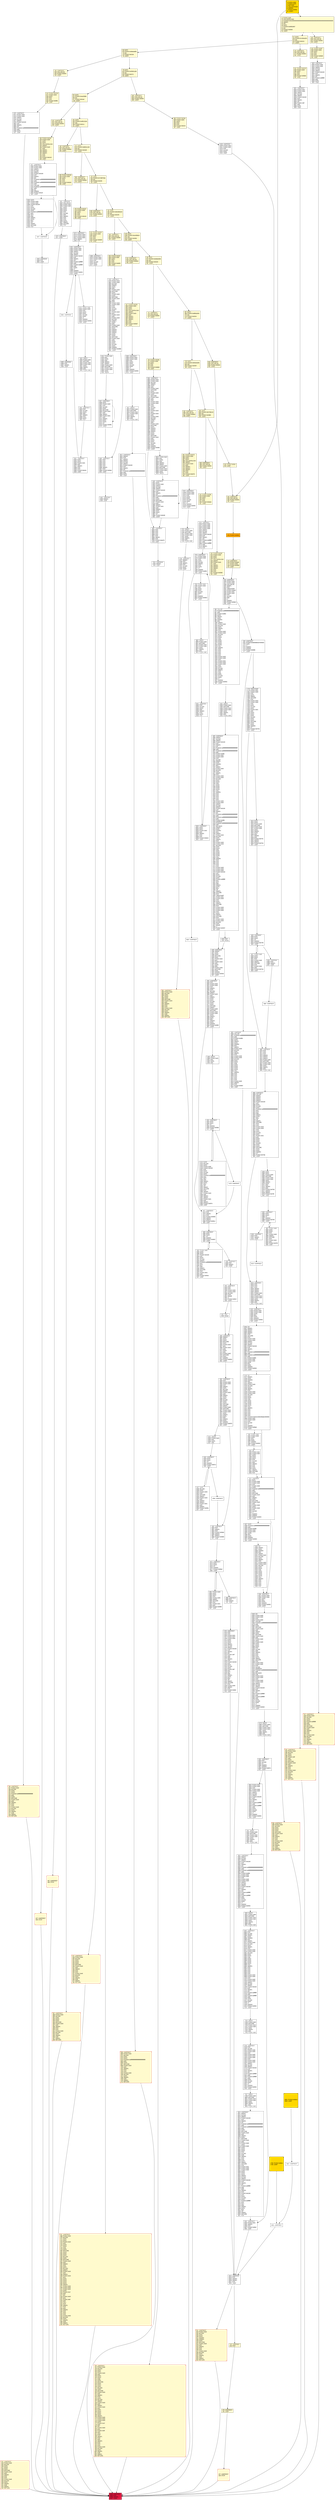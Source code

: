 digraph G {
bgcolor=transparent rankdir=UD;
node [shape=box style=filled color=black fillcolor=white fontname=arial fontcolor=black];
2554 [label="2554: JUMPDEST\l2555: SWAP1\l2556: SLOAD\l2557: SWAP1\l2558: PUSH2 0x0100\l2561: EXP\l2562: SWAP1\l2563: DIV\l2564: PUSH20 0xffffffffffffffffffffffffffffffffffffffff\l2585: AND\l2586: PUSH20 0xffffffffffffffffffffffffffffffffffffffff\l2607: AND\l2608: PUSH2 0x08fc\l2611: PUSH1 0x04\l2613: PUSH1 0x00\l2615: POP\l2616: PUSH1 0x00\l2618: PUSH1 0x00\l2620: SWAP1\l2621: SLOAD\l2622: SWAP1\l2623: PUSH2 0x0100\l2626: EXP\l2627: SWAP1\l2628: DIV\l2629: PUSH4 0xffffffff\l2634: AND\l2635: PUSH4 0xffffffff\l2640: AND\l2641: DUP2\l2642: SLOAD\l2643: DUP2\l2644: LT\l2645: ISZERO\l2646: PUSH2 0x0002\l2649: JUMPI\l" ];
3021 [label="3021: JUMPDEST\l" ];
1335 [label="1335: JUMPDEST\l1336: SWAP1\l1337: DUP1\l1338: DUP3\l1339: MSTORE\l1340: DUP1\l1341: PUSH1 0x20\l1343: MUL\l1344: PUSH1 0x20\l1346: ADD\l1347: DUP3\l1348: ADD\l1349: PUSH1 0x40\l1351: MSTORE\l1352: DUP1\l1353: ISZERO\l1354: PUSH2 0x054e\l1357: JUMPI\l" ];
3022 [label="3022: JUMPDEST\l" ];
2955 [label="2955: JUMPDEST\l2956: CALLER\l2957: PUSH20 0xffffffffffffffffffffffffffffffffffffffff\l2978: AND\l2979: PUSH2 0x08fc\l2982: DUP3\l2983: SWAP1\l2984: DUP2\l2985: ISZERO\l2986: MUL\l2987: SWAP1\l2988: PUSH1 0x40\l2990: MLOAD\l2991: DUP1\l2992: SWAP1\l2993: POP\l2994: PUSH1 0x00\l2996: PUSH1 0x40\l2998: MLOAD\l2999: DUP1\l3000: DUP4\l3001: SUB\l3002: DUP2\l3003: DUP6\l3004: DUP9\l3005: DUP9\l3006: CALL\l3007: SWAP4\l3008: POP\l3009: POP\l3010: POP\l3011: POP\l3012: POP\l3013: PUSH1 0x00\l3015: SWAP2\l3016: POP\l3017: PUSH2 0x0bcf\l3020: JUMP\l" ];
3844 [label="3844: EXIT BLOCK\l" fillcolor=crimson ];
3251 [label="3251: JUMPDEST\l3252: CALLVALUE\l3253: PUSH1 0x02\l3255: PUSH1 0x00\l3257: DUP3\l3258: DUP3\l3259: DUP3\l3260: POP\l3261: SLOAD\l3262: ADD\l3263: SWAP3\l3264: POP\l3265: POP\l3266: DUP2\l3267: SWAP1\l3268: SSTORE\l3269: POP\l" ];
386 [label="386: PUSH2 0x018e\l389: PUSH1 0x04\l391: DUP1\l392: POP\l393: POP\l394: PUSH2 0x0c24\l397: JUMP\l" fillcolor=lemonchiffon ];
475 [label="475: PUSH2 0x01e7\l478: PUSH1 0x04\l480: DUP1\l481: POP\l482: POP\l483: PUSH2 0x0cc8\l486: JUMP\l" fillcolor=lemonchiffon ];
2009 [label="2009: JUMPDEST\l2010: POP\l2011: SWAP1\l2012: JUMP\l" ];
3023 [label="3023: JUMPDEST\l3024: POP\l3025: SWAP2\l3026: SWAP1\l3027: POP\l3028: JUMP\l" ];
2013 [label="2013: JUMPDEST\l" ];
3492 [label="3492: JUMPDEST\l3493: SWAP1\l3494: JUMP\l" ];
1983 [label="1983: JUMPDEST\l1984: DUP1\l1985: DUP3\l1986: GT\l1987: ISZERO\l1988: PUSH2 0x07d9\l1991: JUMPI\l" ];
324 [label="324: PUSH2 0x0150\l327: PUSH1 0x04\l329: DUP1\l330: POP\l331: POP\l332: PUSH2 0x0bfe\l335: JUMP\l" fillcolor=lemonchiffon ];
904 [label="904: JUMPDEST\l905: CALLVALUE\l906: PUSH2 0x0002\l909: JUMPI\l" fillcolor=lemonchiffon ];
3707 [label="3707: JUMPDEST\l3708: PUSH1 0x04\l3710: PUSH1 0x00\l3712: POP\l3713: DUP2\l3714: DUP2\l3715: SLOAD\l3716: DUP2\l3717: LT\l3718: ISZERO\l3719: PUSH2 0x0002\l3722: JUMPI\l" ];
2305 [label="2305: DIV\l2306: SWAP1\l2307: DUP2\l2308: ISZERO\l2309: MUL\l2310: SWAP1\l2311: PUSH1 0x40\l2313: MLOAD\l2314: DUP1\l2315: SWAP1\l2316: POP\l2317: PUSH1 0x00\l2319: PUSH1 0x40\l2321: MLOAD\l2322: DUP1\l2323: DUP4\l2324: SUB\l2325: DUP2\l2326: DUP6\l2327: DUP9\l2328: DUP9\l2329: CALL\l2330: SWAP4\l2331: POP\l2332: POP\l2333: POP\l2334: POP\l2335: POP\l" ];
3204 [label="3204: DUP1\l3205: PUSH1 0x05\l3207: PUSH1 0x00\l3209: PUSH2 0x0100\l3212: EXP\l3213: DUP2\l3214: SLOAD\l3215: DUP2\l3216: PUSH20 0xffffffffffffffffffffffffffffffffffffffff\l3237: MUL\l3238: NOT\l3239: AND\l3240: SWAP1\l3241: DUP4\l3242: MUL\l3243: OR\l3244: SWAP1\l3245: SSTORE\l3246: POP\l" ];
641 [label="641: JUMPDEST\l642: CALLVALUE\l643: PUSH2 0x0002\l646: JUMPI\l" fillcolor=lemonchiffon ];
281 [label="281: PUSH2 0x0125\l284: PUSH1 0x04\l286: DUP1\l287: POP\l288: POP\l289: PUSH2 0x0beb\l292: JUMP\l" fillcolor=lemonchiffon ];
2349 [label="2349: DIV\l2350: PUSH1 0x06\l2352: PUSH1 0x00\l2354: POP\l2355: PUSH1 0x00\l2357: CALLER\l2358: PUSH20 0xffffffffffffffffffffffffffffffffffffffff\l2379: AND\l2380: DUP2\l2381: MSTORE\l2382: PUSH1 0x20\l2384: ADD\l2385: SWAP1\l2386: DUP2\l2387: MSTORE\l2388: PUSH1 0x20\l2390: ADD\l2391: PUSH1 0x00\l2393: SHA3\l2394: PUSH1 0x00\l2396: DUP3\l2397: DUP3\l2398: DUP3\l2399: POP\l2400: SLOAD\l2401: ADD\l2402: SWAP3\l2403: POP\l2404: POP\l2405: DUP2\l2406: SWAP1\l2407: SSTORE\l2408: POP\l2409: PUSH1 0x02\l2411: PUSH1 0x00\l2413: POP\l2414: SLOAD\l2415: ADDRESS\l2416: PUSH20 0xffffffffffffffffffffffffffffffffffffffff\l2437: AND\l2438: BALANCE\l2439: SUB\l2440: PUSH1 0x04\l2442: PUSH1 0x00\l2444: POP\l2445: PUSH1 0x00\l2447: PUSH1 0x00\l2449: SWAP1\l2450: SLOAD\l2451: SWAP1\l2452: PUSH2 0x0100\l2455: EXP\l2456: SWAP1\l2457: DIV\l2458: PUSH4 0xffffffff\l2463: AND\l2464: PUSH4 0xffffffff\l2469: AND\l2470: DUP2\l2471: SLOAD\l2472: DUP2\l2473: LT\l2474: ISZERO\l2475: PUSH2 0x0002\l2478: JUMPI\l" ];
213 [label="213: JUMPDEST\l214: PUSH2 0x00df\l217: PUSH1 0x00\l219: PUSH2 0x03b0\l222: JUMP\l" fillcolor=lemonchiffon ];
3329 [label="3329: SWAP1\l3330: PUSH1 0x00\l3332: MSTORE\l3333: PUSH1 0x20\l3335: PUSH1 0x00\l3337: SHA3\l3338: SWAP1\l3339: ADD\l3340: PUSH1 0x00\l" ];
2180 [label="2180: PUSH1 0x64\l2182: PUSH1 0x05\l2184: DUP3\l2185: MUL\l2186: DUP2\l2187: ISZERO\l2188: PUSH2 0x0002\l2191: JUMPI\l" ];
922 [label="922: JUMPDEST\l923: PUSH1 0x40\l925: MLOAD\l926: DUP1\l927: DUP3\l928: DUP2\l929: MSTORE\l930: PUSH1 0x20\l932: ADD\l933: SWAP2\l934: POP\l935: POP\l936: PUSH1 0x40\l938: MLOAD\l939: DUP1\l940: SWAP2\l941: SUB\l942: SWAP1\l943: RETURN\l" fillcolor=lemonchiffon shape=Msquare color=crimson ];
3351 [label="3351: JUMPDEST\l3352: DUP1\l3353: DUP1\l3354: PUSH1 0x01\l3356: ADD\l3357: SWAP2\l3358: POP\l3359: POP\l3360: PUSH2 0x0cd1\l3363: JUMP\l" ];
447 [label="447: JUMPDEST\l448: STOP\l" fillcolor=lemonchiffon shape=Msquare color=crimson ];
3457 [label="3457: JUMPDEST\l3458: DUP2\l3459: PUSH1 0x00\l3461: POP\l3462: SLOAD\l3463: DUP2\l3464: MSTORE\l3465: PUSH1 0x20\l3467: ADD\l3468: SWAP1\l3469: PUSH1 0x01\l3471: ADD\l3472: SWAP1\l3473: DUP1\l3474: DUP4\l3475: GT\l3476: PUSH2 0x0d81\l3479: JUMPI\l" ];
2014 [label="2014: JUMPDEST\l2015: POP\l2016: POP\l2017: POP\l2018: SWAP2\l2019: SWAP1\l2020: SWAP1\l2021: PUSH1 0x00\l2023: MSTORE\l2024: PUSH1 0x20\l2026: PUSH1 0x00\l2028: SHA3\l2029: SWAP1\l2030: ADD\l2031: PUSH1 0x00\l" ];
861 [label="861: PUSH2 0x0372\l864: PUSH1 0x04\l866: DUP1\l867: DUP1\l868: CALLDATALOAD\l869: SWAP1\l870: PUSH1 0x20\l872: ADD\l873: SWAP1\l874: SWAP2\l875: SWAP1\l876: POP\l877: POP\l878: PUSH2 0x0e7b\l881: JUMP\l" fillcolor=lemonchiffon ];
3272 [label="3272: JUMPDEST\l3273: PUSH1 0x00\l3275: PUSH1 0x00\l3277: PUSH1 0x00\l3279: SWAP1\l3280: POP\l" ];
1358 [label="1358: JUMPDEST\l1359: POP\l1360: PUSH1 0x03\l1362: PUSH1 0x00\l1364: POP\l1365: SWAP1\l1366: DUP1\l1367: MLOAD\l1368: SWAP1\l1369: PUSH1 0x20\l1371: ADD\l1372: SWAP1\l1373: DUP3\l1374: DUP1\l1375: SLOAD\l1376: DUP3\l1377: DUP3\l1378: SSTORE\l1379: SWAP1\l1380: PUSH1 0x00\l1382: MSTORE\l1383: PUSH1 0x20\l1385: PUSH1 0x00\l1387: SHA3\l1388: SWAP1\l1389: DUP2\l1390: ADD\l1391: SWAP3\l1392: DUP3\l1393: ISZERO\l1394: PUSH2 0x05bf\l1397: JUMPI\l" ];
3524 [label="3524: JUMPDEST\l3525: SWAP2\l3526: POP\l3527: SWAP1\l3528: SWAP1\l3529: SLOAD\l3530: SWAP1\l3531: PUSH2 0x0100\l3534: EXP\l3535: SWAP1\l3536: DIV\l3537: PUSH20 0xffffffffffffffffffffffffffffffffffffffff\l3558: AND\l3559: DUP2\l3560: JUMP\l" ];
420 [label="420: JUMPDEST\l421: CALLVALUE\l422: PUSH2 0x0002\l425: JUMPI\l" fillcolor=lemonchiffon ];
1052 [label="1052: SWAP1\l1053: PUSH1 0x00\l1055: MSTORE\l1056: PUSH1 0x20\l1058: PUSH1 0x00\l1060: SHA3\l1061: SWAP1\l1062: ADD\l1063: PUSH1 0x00\l" ];
398 [label="398: JUMPDEST\l399: PUSH1 0x40\l401: MLOAD\l402: DUP1\l403: DUP3\l404: DUP2\l405: MSTORE\l406: PUSH1 0x20\l408: ADD\l409: SWAP2\l410: POP\l411: POP\l412: PUSH1 0x40\l414: MLOAD\l415: DUP1\l416: SWAP2\l417: SUB\l418: SWAP1\l419: RETURN\l" fillcolor=lemonchiffon shape=Msquare color=crimson ];
2810 [label="2810: JUMPDEST\l2811: SWAP1\l2812: SLOAD\l2813: SWAP1\l2814: PUSH2 0x0100\l2817: EXP\l2818: SWAP1\l2819: DIV\l2820: PUSH20 0xffffffffffffffffffffffffffffffffffffffff\l2841: AND\l2842: PUSH20 0xffffffffffffffffffffffffffffffffffffffff\l2863: AND\l2864: DUP2\l2865: MSTORE\l2866: PUSH1 0x20\l2868: ADD\l2869: SWAP1\l2870: DUP2\l2871: MSTORE\l2872: PUSH1 0x20\l2874: ADD\l2875: PUSH1 0x00\l2877: SHA3\l2878: PUSH1 0x00\l2880: DUP3\l2881: DUP3\l2882: DUP3\l2883: POP\l2884: SLOAD\l2885: SUB\l2886: SWAP3\l2887: POP\l2888: POP\l2889: DUP2\l2890: SWAP1\l2891: SSTORE\l2892: POP\l2893: PUSH1 0x01\l2895: PUSH1 0x00\l2897: PUSH1 0x00\l2899: DUP3\l2900: DUP3\l2901: DUP3\l2902: SWAP1\l2903: SLOAD\l2904: SWAP1\l2905: PUSH2 0x0100\l2908: EXP\l2909: SWAP1\l2910: DIV\l2911: PUSH4 0xffffffff\l2916: AND\l2917: ADD\l2918: SWAP3\l2919: POP\l2920: PUSH2 0x0100\l2923: EXP\l2924: DUP2\l2925: SLOAD\l2926: DUP2\l2927: PUSH4 0xffffffff\l2932: MUL\l2933: NOT\l2934: AND\l2935: SWAP1\l2936: DUP4\l2937: MUL\l2938: OR\l2939: SWAP1\l2940: SSTORE\l2941: POP\l" ];
1681 [label="1681: PUSH1 0x00\l1683: DUP2\l1684: DUP2\l1685: POP\l1686: PUSH1 0x00\l1688: SWAP1\l1689: SSTORE\l1690: POP\l1691: PUSH1 0x01\l1693: ADD\l1694: PUSH2 0x0688\l1697: JUMP\l" ];
3108 [label="3108: JUMPDEST\l3109: PUSH1 0x01\l3111: PUSH1 0x00\l3113: POP\l3114: SLOAD\l3115: DUP2\l3116: JUMP\l" ];
567 [label="567: JUMPDEST\l568: PUSH1 0x40\l570: MLOAD\l571: DUP1\l572: DUP1\l573: PUSH1 0x20\l575: ADD\l576: DUP3\l577: DUP2\l578: SUB\l579: DUP3\l580: MSTORE\l581: DUP4\l582: DUP2\l583: DUP2\l584: MLOAD\l585: DUP2\l586: MSTORE\l587: PUSH1 0x20\l589: ADD\l590: SWAP2\l591: POP\l592: DUP1\l593: MLOAD\l594: SWAP1\l595: PUSH1 0x20\l597: ADD\l598: SWAP1\l599: PUSH1 0x20\l601: MUL\l602: DUP1\l603: DUP4\l604: DUP4\l605: DUP3\l606: SWAP1\l607: PUSH1 0x00\l609: PUSH1 0x04\l611: PUSH1 0x20\l613: DUP5\l614: PUSH1 0x1f\l616: ADD\l617: DIV\l618: PUSH1 0x03\l620: MUL\l621: PUSH1 0x0f\l623: ADD\l624: CALL\l625: POP\l626: SWAP1\l627: POP\l628: ADD\l629: SWAP3\l630: POP\l631: POP\l632: POP\l633: PUSH1 0x40\l635: MLOAD\l636: DUP1\l637: SWAP2\l638: SUB\l639: SWAP1\l640: RETURN\l" fillcolor=lemonchiffon shape=Msquare color=crimson ];
123 [label="123: DUP1\l124: PUSH4 0x719874da\l129: EQ\l130: PUSH2 0x01fd\l133: JUMPI\l" fillcolor=lemonchiffon ];
134 [label="134: DUP1\l135: PUSH4 0x81064e2d\l140: EQ\l141: PUSH2 0x0225\l144: JUMPI\l" fillcolor=lemonchiffon ];
336 [label="336: JUMPDEST\l337: PUSH1 0x40\l339: MLOAD\l340: DUP1\l341: DUP3\l342: PUSH20 0xffffffffffffffffffffffffffffffffffffffff\l363: AND\l364: DUP2\l365: MSTORE\l366: PUSH1 0x20\l368: ADD\l369: SWAP2\l370: POP\l371: POP\l372: PUSH1 0x40\l374: MLOAD\l375: DUP1\l376: SWAP2\l377: SUB\l378: SWAP1\l379: RETURN\l" fillcolor=lemonchiffon shape=Msquare color=crimson ];
467 [label="467: JUMPDEST\l468: STOP\l" fillcolor=lemonchiffon shape=Msquare color=crimson ];
3821 [label="3821: JUMPDEST\l3822: POP\l3823: SLOAD\l3824: DUP3\l3825: ADD\l3826: SWAP2\l3827: POP\l3828: DUP2\l3829: POP\l" ];
469 [label="469: JUMPDEST\l470: CALLVALUE\l471: PUSH2 0x0002\l474: JUMPI\l" fillcolor=lemonchiffon ];
3369 [label="3369: JUMPDEST\l3370: PUSH1 0x02\l3372: PUSH1 0x00\l3374: POP\l3375: SLOAD\l3376: DUP2\l3377: JUMP\l" ];
68 [label="68: DUP1\l69: PUSH4 0x3beea695\l74: EQ\l75: PUSH2 0x013e\l78: JUMPI\l" fillcolor=lemonchiffon ];
1637 [label="1637: DUP3\l1638: MLOAD\l1639: DUP3\l1640: PUSH1 0x00\l1642: POP\l1643: SSTORE\l1644: SWAP2\l1645: PUSH1 0x20\l1647: ADD\l1648: SWAP2\l1649: SWAP1\l1650: PUSH1 0x01\l1652: ADD\l1653: SWAP1\l1654: PUSH2 0x065c\l1657: JUMP\l" ];
204 [label="204: JUMPDEST\l205: CALLVALUE\l206: PUSH2 0x0002\l209: JUMPI\l" fillcolor=lemonchiffon ];
455 [label="455: PUSH2 0x01d3\l458: PUSH1 0x04\l460: DUP1\l461: POP\l462: POP\l463: PUSH2 0x0cb3\l466: JUMP\l" fillcolor=lemonchiffon ];
515 [label="515: PUSH2 0x020f\l518: PUSH1 0x04\l520: DUP1\l521: POP\l522: POP\l523: PUSH2 0x0d29\l526: JUMP\l" fillcolor=lemonchiffon ];
2210 [label="2210: JUMPDEST\l2211: DUP1\l2212: PUSH1 0x06\l2214: PUSH1 0x00\l2216: POP\l2217: PUSH1 0x00\l2219: DUP6\l2220: PUSH20 0xffffffffffffffffffffffffffffffffffffffff\l2241: AND\l2242: DUP2\l2243: MSTORE\l2244: PUSH1 0x20\l2246: ADD\l2247: SWAP1\l2248: DUP2\l2249: MSTORE\l2250: PUSH1 0x20\l2252: ADD\l2253: PUSH1 0x00\l2255: SHA3\l2256: PUSH1 0x00\l2258: POP\l2259: SLOAD\l2260: LT\l2261: ISZERO\l2262: ISZERO\l2263: PUSH2 0x0920\l2266: JUMPI\l" ];
2267 [label="2267: DUP3\l2268: PUSH20 0xffffffffffffffffffffffffffffffffffffffff\l2289: AND\l2290: PUSH2 0x08fc\l2293: PUSH1 0x64\l2295: PUSH1 0x05\l2297: DUP5\l2298: MUL\l2299: DUP2\l2300: ISZERO\l2301: PUSH2 0x0002\l2304: JUMPI\l" ];
293 [label="293: JUMPDEST\l294: PUSH1 0x40\l296: MLOAD\l297: DUP1\l298: DUP3\l299: PUSH1 0xff\l301: AND\l302: DUP2\l303: MSTORE\l304: PUSH1 0x20\l306: ADD\l307: SWAP2\l308: POP\l309: POP\l310: PUSH1 0x40\l312: MLOAD\l313: DUP1\l314: SWAP2\l315: SUB\l316: SWAP1\l317: RETURN\l" fillcolor=lemonchiffon shape=Msquare color=crimson ];
1333 [label="1333: POP\l1334: MSIZE\l" ];
3776 [label="3776: JUMPDEST\l3777: PUSH1 0x04\l3779: PUSH1 0x00\l3781: POP\l3782: DUP1\l3783: SLOAD\l3784: SWAP1\l3785: POP\l3786: DUP2\l3787: LT\l3788: ISZERO\l3789: PUSH2 0x0f03\l3792: JUMPI\l" ];
487 [label="487: JUMPDEST\l488: PUSH1 0x40\l490: MLOAD\l491: DUP1\l492: DUP3\l493: DUP2\l494: MSTORE\l495: PUSH1 0x20\l497: ADD\l498: SWAP2\l499: POP\l500: POP\l501: PUSH1 0x40\l503: MLOAD\l504: DUP1\l505: SWAP2\l506: SUB\l507: SWAP1\l508: RETURN\l" fillcolor=lemonchiffon shape=Msquare color=crimson ];
2192 [label="2192: DIV\l2193: PUSH1 0x02\l2195: PUSH1 0x00\l2197: DUP3\l2198: DUP3\l2199: DUP3\l2200: POP\l2201: SLOAD\l2202: ADD\l2203: SWAP3\l2204: POP\l2205: POP\l2206: DUP2\l2207: SWAP1\l2208: SSTORE\l2209: POP\l" ];
712 [label="712: JUMPDEST\l713: CALLVALUE\l714: PUSH2 0x0002\l717: JUMPI\l" fillcolor=lemonchiffon ];
1413 [label="1413: DUP3\l1414: MLOAD\l1415: DUP3\l1416: PUSH1 0x00\l1418: PUSH2 0x0100\l1421: EXP\l1422: DUP2\l1423: SLOAD\l1424: DUP2\l1425: PUSH20 0xffffffffffffffffffffffffffffffffffffffff\l1446: MUL\l1447: NOT\l1448: AND\l1449: SWAP1\l1450: DUP4\l1451: MUL\l1452: OR\l1453: SWAP1\l1454: SSTORE\l1455: POP\l1456: SWAP2\l1457: PUSH1 0x20\l1459: ADD\l1460: SWAP2\l1461: SWAP1\l1462: PUSH1 0x01\l1464: ADD\l1465: SWAP1\l1466: PUSH2 0x057c\l1469: JUMP\l" ];
57 [label="57: DUP1\l58: PUSH4 0x146ca531\l63: EQ\l64: PUSH2 0x0113\l67: JUMPI\l" fillcolor=lemonchiffon ];
3561 [label="3561: JUMPDEST\l3562: PUSH1 0x20\l3564: PUSH1 0x40\l3566: MLOAD\l3567: SWAP1\l3568: DUP2\l3569: ADD\l3570: PUSH1 0x40\l3572: MSTORE\l3573: DUP1\l3574: PUSH1 0x00\l3576: DUP2\l3577: MSTORE\l3578: PUSH1 0x20\l3580: ADD\l3581: POP\l3582: PUSH1 0x03\l3584: PUSH1 0x00\l3586: POP\l3587: DUP1\l3588: SLOAD\l3589: DUP1\l3590: PUSH1 0x20\l3592: MUL\l3593: PUSH1 0x20\l3595: ADD\l3596: PUSH1 0x40\l3598: MLOAD\l3599: SWAP1\l3600: DUP2\l3601: ADD\l3602: PUSH1 0x40\l3604: MSTORE\l3605: DUP1\l3606: SWAP3\l3607: SWAP2\l3608: SWAP1\l3609: DUP2\l3610: DUP2\l3611: MSTORE\l3612: PUSH1 0x20\l3614: ADD\l3615: DUP3\l3616: DUP1\l3617: SLOAD\l3618: DUP1\l3619: ISZERO\l3620: PUSH2 0x0e6c\l3623: JUMPI\l" ];
1888 [label="1888: JUMPDEST\l1889: CALLER\l1890: SWAP1\l1891: SWAP2\l1892: SWAP1\l1893: SWAP2\l1894: PUSH2 0x0100\l1897: EXP\l1898: DUP2\l1899: SLOAD\l1900: DUP2\l1901: PUSH20 0xffffffffffffffffffffffffffffffffffffffff\l1922: MUL\l1923: NOT\l1924: AND\l1925: SWAP1\l1926: DUP4\l1927: MUL\l1928: OR\l1929: SWAP1\l1930: SSTORE\l1931: POP\l1932: POP\l1933: PUSH1 0x04\l1935: PUSH1 0x00\l1937: POP\l1938: DUP1\l1939: SLOAD\l1940: DUP1\l1941: PUSH1 0x01\l1943: ADD\l1944: DUP3\l1945: DUP2\l1946: DUP2\l1947: SLOAD\l1948: DUP2\l1949: DUP4\l1950: SSTORE\l1951: DUP2\l1952: DUP2\l1953: ISZERO\l1954: GT\l1955: PUSH2 0x07de\l1958: JUMPI\l" ];
189 [label="189: DUP1\l190: PUSH4 0xfc7b9c18\l195: EQ\l196: PUSH2 0x0388\l199: JUMPI\l" fillcolor=lemonchiffon ];
90 [label="90: DUP1\l91: PUSH4 0x4a1f0bf6\l96: EQ\l97: PUSH2 0x01a4\l100: JUMPI\l" fillcolor=lemonchiffon ];
449 [label="449: JUMPDEST\l450: CALLVALUE\l451: PUSH2 0x0002\l454: JUMPI\l" fillcolor=lemonchiffon ];
1672 [label="1672: JUMPDEST\l1673: DUP1\l1674: DUP3\l1675: GT\l1676: ISZERO\l1677: PUSH2 0x06a2\l1680: JUMPI\l" ];
1493 [label="1493: PUSH1 0x00\l1495: DUP2\l1496: DUP2\l1497: PUSH2 0x0100\l1500: EXP\l1501: DUP2\l1502: SLOAD\l1503: SWAP1\l1504: PUSH20 0xffffffffffffffffffffffffffffffffffffffff\l1525: MUL\l1526: NOT\l1527: AND\l1528: SWAP1\l1529: SSTORE\l1530: POP\l1531: PUSH1 0x01\l1533: ADD\l1534: PUSH2 0x05cc\l1537: JUMP\l" ];
509 [label="509: JUMPDEST\l510: CALLVALUE\l511: PUSH2 0x0002\l514: JUMPI\l" fillcolor=lemonchiffon ];
3247 [label="3247: JUMPDEST\l" ];
718 [label="718: PUSH2 0x02da\l721: PUSH1 0x04\l723: DUP1\l724: POP\l725: POP\l726: PUSH2 0x0de9\l729: JUMP\l" fillcolor=lemonchiffon ];
3378 [label="3378: JUMPDEST\l3379: PUSH1 0x20\l3381: PUSH1 0x40\l3383: MLOAD\l3384: SWAP1\l3385: DUP2\l3386: ADD\l3387: PUSH1 0x40\l3389: MSTORE\l3390: DUP1\l3391: PUSH1 0x00\l3393: DUP2\l3394: MSTORE\l3395: PUSH1 0x20\l3397: ADD\l3398: POP\l3399: PUSH1 0x04\l3401: PUSH1 0x00\l3403: POP\l3404: DUP1\l3405: SLOAD\l3406: DUP1\l3407: PUSH1 0x20\l3409: MUL\l3410: PUSH1 0x20\l3412: ADD\l3413: PUSH1 0x40\l3415: MLOAD\l3416: SWAP1\l3417: DUP2\l3418: ADD\l3419: PUSH1 0x40\l3421: MSTORE\l3422: DUP1\l3423: SWAP3\l3424: SWAP2\l3425: SWAP1\l3426: DUP2\l3427: DUP2\l3428: MSTORE\l3429: PUSH1 0x20\l3431: ADD\l3432: DUP3\l3433: DUP1\l3434: SLOAD\l3435: DUP1\l3436: ISZERO\l3437: PUSH2 0x0d98\l3440: JUMPI\l" ];
2942 [label="2942: JUMPDEST\l2943: PUSH1 0x01\l2945: SWAP2\l2946: POP\l2947: PUSH2 0x0bcf\l2950: JUMP\l" ];
178 [label="178: DUP1\l179: PUSH4 0xf42d1d30\l184: EQ\l185: PUSH2 0x0357\l188: JUMPI\l" fillcolor=lemonchiffon ];
2663 [label="2663: JUMPDEST\l2664: POP\l2665: SLOAD\l2666: SWAP1\l2667: DUP2\l2668: ISZERO\l2669: MUL\l2670: SWAP1\l2671: PUSH1 0x40\l2673: MLOAD\l2674: DUP1\l2675: SWAP1\l2676: POP\l2677: PUSH1 0x00\l2679: PUSH1 0x40\l2681: MLOAD\l2682: DUP1\l2683: DUP4\l2684: SUB\l2685: DUP2\l2686: DUP6\l2687: DUP9\l2688: DUP9\l2689: CALL\l2690: SWAP4\l2691: POP\l2692: POP\l2693: POP\l2694: POP\l2695: POP\l2696: PUSH1 0x04\l2698: PUSH1 0x00\l2700: POP\l2701: PUSH1 0x00\l2703: PUSH1 0x00\l2705: SWAP1\l2706: SLOAD\l2707: SWAP1\l2708: PUSH2 0x0100\l2711: EXP\l2712: SWAP1\l2713: DIV\l2714: PUSH4 0xffffffff\l2719: AND\l2720: PUSH4 0xffffffff\l2725: AND\l2726: DUP2\l2727: SLOAD\l2728: DUP2\l2729: LT\l2730: ISZERO\l2731: PUSH2 0x0002\l2734: JUMPI\l" ];
1659 [label="1659: JUMPDEST\l1660: POP\l1661: SWAP1\l1662: POP\l1663: PUSH2 0x06a6\l1666: SWAP2\l1667: SWAP1\l1668: PUSH2 0x0688\l1671: JUMP\l" ];
810 [label="810: PUSH2 0x033f\l813: PUSH1 0x04\l815: DUP1\l816: DUP1\l817: CALLDATALOAD\l818: SWAP1\l819: PUSH1 0x20\l821: ADD\l822: SWAP1\l823: SWAP2\l824: SWAP1\l825: POP\l826: POP\l827: PUSH2 0x03b0\l830: JUMP\l" fillcolor=lemonchiffon ];
1557 [label="1557: POP\l1558: MSIZE\l" ];
1698 [label="1698: JUMPDEST\l1699: POP\l1700: SWAP1\l1701: JUMP\l" ];
2748 [label="2748: JUMPDEST\l2749: POP\l2750: SLOAD\l2751: PUSH1 0x06\l2753: PUSH1 0x00\l2755: POP\l2756: PUSH1 0x00\l2758: PUSH1 0x03\l2760: PUSH1 0x00\l2762: POP\l2763: PUSH1 0x00\l2765: PUSH1 0x00\l2767: SWAP1\l2768: SLOAD\l2769: SWAP1\l2770: PUSH2 0x0100\l2773: EXP\l2774: SWAP1\l2775: DIV\l2776: PUSH4 0xffffffff\l2781: AND\l2782: PUSH4 0xffffffff\l2787: AND\l2788: DUP2\l2789: SLOAD\l2790: DUP2\l2791: LT\l2792: ISZERO\l2793: PUSH2 0x0002\l2796: JUMPI\l" ];
1470 [label="1470: JUMPDEST\l" ];
227 [label="227: JUMPDEST\l228: STOP\l" fillcolor=lemonchiffon shape=Msquare color=crimson ];
229 [label="229: JUMPDEST\l230: CALLVALUE\l231: PUSH2 0x0002\l234: JUMPI\l" fillcolor=lemonchiffon ];
3744 [label="3744: JUMPDEST\l3745: PUSH1 0x00\l3747: PUSH1 0x00\l3749: PUSH1 0x00\l3751: PUSH1 0x00\l3753: SWAP1\l3754: SLOAD\l3755: SWAP1\l3756: PUSH2 0x0100\l3759: EXP\l3760: SWAP1\l3761: DIV\l3762: PUSH4 0xffffffff\l3767: AND\l3768: PUSH4 0xffffffff\l3773: AND\l3774: SWAP1\l3775: POP\l" ];
1404 [label="1404: JUMPDEST\l1405: DUP3\l1406: DUP2\l1407: GT\l1408: ISZERO\l1409: PUSH2 0x05be\l1412: JUMPI\l" ];
2650 [label="2650: SWAP1\l2651: PUSH1 0x00\l2653: MSTORE\l2654: PUSH1 0x20\l2656: PUSH1 0x00\l2658: SHA3\l2659: SWAP1\l2660: ADD\l2661: PUSH1 0x00\l" ];
3281 [label="3281: JUMPDEST\l3282: PUSH1 0x00\l3284: PUSH1 0x00\l3286: SWAP1\l3287: SLOAD\l3288: SWAP1\l3289: PUSH2 0x0100\l3292: EXP\l3293: SWAP1\l3294: DIV\l3295: PUSH4 0xffffffff\l3300: AND\l3301: PUSH4 0xffffffff\l3306: AND\l3307: DUP2\l3308: LT\l3309: ISZERO\l3310: PUSH2 0x0d24\l3313: JUMPI\l" ];
910 [label="910: PUSH2 0x039a\l913: PUSH1 0x04\l915: DUP1\l916: POP\l917: POP\l918: PUSH2 0x0ea0\l921: JUMP\l" fillcolor=lemonchiffon ];
1868 [label="1868: JUMPDEST\l" ];
2336 [label="2336: JUMPDEST\l2337: PUSH1 0x64\l2339: PUSH1 0x6e\l2341: DUP3\l2342: MUL\l2343: DUP2\l2344: ISZERO\l2345: PUSH2 0x0002\l2348: JUMPI\l" ];
2046 [label="2046: DIV\l2047: SWAP1\l2048: SWAP2\l2049: SWAP1\l2050: SWAP2\l2051: POP\l2052: SSTORE\l2053: POP\l2054: PUSH1 0x05\l2056: PUSH1 0x00\l2058: SWAP1\l2059: SLOAD\l2060: SWAP1\l2061: PUSH2 0x0100\l2064: EXP\l2065: SWAP1\l2066: DIV\l2067: PUSH20 0xffffffffffffffffffffffffffffffffffffffff\l2088: AND\l2089: PUSH20 0xffffffffffffffffffffffffffffffffffffffff\l2110: AND\l2111: PUSH2 0x08fc\l2114: PUSH1 0x64\l2116: PUSH1 0x05\l2118: DUP5\l2119: MUL\l2120: DUP2\l2121: ISZERO\l2122: PUSH2 0x0002\l2125: JUMPI\l" ];
1484 [label="1484: JUMPDEST\l1485: DUP1\l1486: DUP3\l1487: GT\l1488: ISZERO\l1489: PUSH2 0x0602\l1492: JUMPI\l" ];
1702 [label="1702: JUMPDEST\l1703: POP\l1704: POP\l1705: PUSH1 0x01\l1707: PUSH1 0x07\l1709: PUSH1 0x00\l1711: DUP3\l1712: DUP3\l1713: DUP3\l1714: SWAP1\l1715: SLOAD\l1716: SWAP1\l1717: PUSH2 0x0100\l1720: EXP\l1721: SWAP1\l1722: DIV\l1723: PUSH1 0xff\l1725: AND\l1726: ADD\l1727: SWAP3\l1728: POP\l1729: PUSH2 0x0100\l1732: EXP\l1733: DUP2\l1734: SLOAD\l1735: DUP2\l1736: PUSH1 0xff\l1738: MUL\l1739: NOT\l1740: AND\l1741: SWAP1\l1742: DUP4\l1743: MUL\l1744: OR\l1745: SWAP1\l1746: SSTORE\l1747: POP\l1748: PUSH1 0x00\l1750: SWAP2\l1751: POP\l1752: PUSH2 0x0bcf\l1755: JUMP\l" ];
2479 [label="2479: SWAP1\l2480: PUSH1 0x00\l2482: MSTORE\l2483: PUSH1 0x20\l2485: PUSH1 0x00\l2487: SHA3\l2488: SWAP1\l2489: ADD\l2490: PUSH1 0x00\l" ];
2735 [label="2735: SWAP1\l2736: PUSH1 0x00\l2738: MSTORE\l2739: PUSH1 0x20\l2741: PUSH1 0x00\l2743: SHA3\l2744: SWAP1\l2745: ADD\l2746: PUSH1 0x00\l" ];
668 [label="668: JUMPDEST\l669: PUSH1 0x40\l671: MLOAD\l672: DUP1\l673: DUP3\l674: PUSH20 0xffffffffffffffffffffffffffffffffffffffff\l695: AND\l696: DUP2\l697: MSTORE\l698: PUSH1 0x20\l700: ADD\l701: SWAP2\l702: POP\l703: POP\l704: PUSH1 0x40\l706: MLOAD\l707: DUP1\l708: SWAP2\l709: SUB\l710: SWAP1\l711: RETURN\l" fillcolor=lemonchiffon shape=Msquare color=crimson ];
0 [label="0: PUSH1 0x60\l2: PUSH1 0x40\l4: MSTORE\l5: CALLDATASIZE\l6: ISZERO\l7: PUSH2 0x00cc\l10: JUMPI\l" fillcolor=lemonchiffon shape=Msquare fillcolor=gold ];
426 [label="426: PUSH2 0x01bf\l429: PUSH1 0x04\l431: DUP1\l432: DUP1\l433: CALLDATALOAD\l434: SWAP1\l435: PUSH1 0x20\l437: ADD\l438: SWAP1\l439: SWAP2\l440: SWAP1\l441: POP\l442: POP\l443: PUSH2 0x0c2d\l446: JUMP\l" fillcolor=lemonchiffon ];
275 [label="275: JUMPDEST\l276: CALLVALUE\l277: PUSH2 0x0002\l280: JUMPI\l" fillcolor=lemonchiffon ];
2033 [label="2033: JUMPDEST\l2034: PUSH1 0x64\l2036: PUSH1 0x6e\l2038: DUP6\l2039: MUL\l2040: DUP2\l2041: ISZERO\l2042: PUSH2 0x0002\l2045: JUMPI\l" ];
3692 [label="3692: JUMPDEST\l3693: POP\l3694: POP\l3695: POP\l3696: POP\l3697: POP\l3698: SWAP1\l3699: POP\l3700: PUSH2 0x0e78\l3703: JUMP\l" ];
167 [label="167: DUP1\l168: PUSH4 0xd95a2d42\l173: EQ\l174: PUSH2 0x0324\l177: JUMPI\l" fillcolor=lemonchiffon ];
3511 [label="3511: SWAP1\l3512: PUSH1 0x00\l3514: MSTORE\l3515: PUSH1 0x20\l3517: PUSH1 0x00\l3519: SHA3\l3520: SWAP1\l3521: ADD\l3522: PUSH1 0x00\l" ];
1471 [label="1471: JUMPDEST\l1472: POP\l1473: SWAP1\l1474: POP\l1475: PUSH2 0x0606\l1478: SWAP2\l1479: SWAP1\l1480: PUSH2 0x05cc\l1483: JUMP\l" ];
210 [label="210: PUSH2 0x00e3\l" fillcolor=orange ];
3070 [label="3070: JUMPDEST\l3071: PUSH1 0x05\l3073: PUSH1 0x00\l3075: SWAP1\l3076: SLOAD\l3077: SWAP1\l3078: PUSH2 0x0100\l3081: EXP\l3082: SWAP1\l3083: DIV\l3084: PUSH20 0xffffffffffffffffffffffffffffffffffffffff\l3105: AND\l3106: DUP2\l3107: JUMP\l" ];
11 [label="11: PUSH1 0x00\l13: CALLDATALOAD\l14: PUSH29 0x0100000000000000000000000000000000000000000000000000000000\l44: SWAP1\l45: DIV\l46: DUP1\l47: PUSH4 0x09f32957\l52: EQ\l53: PUSH2 0x00e5\l56: JUMPI\l" fillcolor=lemonchiffon ];
3248 [label="3248: JUMPDEST\l3249: POP\l3250: JUMP\l" ];
1864 [label="1864: JUMPDEST\l1865: POP\l1866: SWAP1\l1867: JUMP\l" ];
1065 [label="1065: JUMPDEST\l1066: SWAP1\l1067: SLOAD\l1068: SWAP1\l1069: PUSH2 0x0100\l1072: EXP\l1073: SWAP1\l1074: DIV\l1075: PUSH20 0xffffffffffffffffffffffffffffffffffffffff\l1096: AND\l1097: PUSH20 0xffffffffffffffffffffffffffffffffffffffff\l1118: AND\l1119: PUSH2 0x08fc\l1122: PUSH1 0x02\l1124: PUSH1 0x00\l1126: POP\l1127: SLOAD\l1128: SWAP1\l1129: DUP2\l1130: ISZERO\l1131: MUL\l1132: SWAP1\l1133: PUSH1 0x40\l1135: MLOAD\l1136: DUP1\l1137: SWAP1\l1138: POP\l1139: PUSH1 0x00\l1141: PUSH1 0x40\l1143: MLOAD\l1144: DUP1\l1145: DUP4\l1146: SUB\l1147: DUP2\l1148: DUP6\l1149: DUP9\l1150: DUP9\l1151: CALL\l1152: SWAP4\l1153: POP\l1154: POP\l1155: POP\l1156: POP\l1157: POP\l1158: PUSH1 0x05\l1160: PUSH1 0x00\l1162: SWAP1\l1163: SLOAD\l1164: SWAP1\l1165: PUSH2 0x0100\l1168: EXP\l1169: SWAP1\l1170: DIV\l1171: PUSH20 0xffffffffffffffffffffffffffffffffffffffff\l1192: AND\l1193: PUSH20 0xffffffffffffffffffffffffffffffffffffffff\l1214: AND\l1215: PUSH2 0x08fc\l1218: ADDRESS\l1219: PUSH20 0xffffffffffffffffffffffffffffffffffffffff\l1240: AND\l1241: BALANCE\l1242: SWAP1\l1243: DUP2\l1244: ISZERO\l1245: MUL\l1246: SWAP1\l1247: PUSH1 0x40\l1249: MLOAD\l1250: DUP1\l1251: SWAP1\l1252: POP\l1253: PUSH1 0x00\l1255: PUSH1 0x40\l1257: MLOAD\l1258: DUP1\l1259: DUP4\l1260: SUB\l1261: DUP2\l1262: DUP6\l1263: DUP9\l1264: DUP9\l1265: CALL\l1266: SWAP4\l1267: POP\l1268: POP\l1269: POP\l1270: POP\l1271: POP\l1272: PUSH1 0x00\l1274: PUSH1 0x00\l1276: PUSH1 0x00\l1278: PUSH2 0x0100\l1281: EXP\l1282: DUP2\l1283: SLOAD\l1284: DUP2\l1285: PUSH4 0xffffffff\l1290: MUL\l1291: NOT\l1292: AND\l1293: SWAP1\l1294: DUP4\l1295: MUL\l1296: OR\l1297: SWAP1\l1298: SSTORE\l1299: POP\l1300: TIMESTAMP\l1301: PUSH1 0x01\l1303: PUSH1 0x00\l1305: POP\l1306: DUP2\l1307: SWAP1\l1308: SSTORE\l1309: POP\l1310: PUSH1 0x00\l1312: PUSH1 0x02\l1314: PUSH1 0x00\l1316: POP\l1317: DUP2\l1318: SWAP1\l1319: SSTORE\l1320: POP\l1321: PUSH1 0x00\l1323: PUSH1 0x40\l1325: MLOAD\l1326: DUP1\l1327: MSIZE\l1328: LT\l1329: PUSH2 0x0537\l1332: JUMPI\l" ];
831 [label="831: JUMPDEST\l832: PUSH1 0x40\l834: MLOAD\l835: DUP1\l836: DUP3\l837: ISZERO\l838: ISZERO\l839: DUP2\l840: MSTORE\l841: PUSH1 0x20\l843: ADD\l844: SWAP2\l845: POP\l846: POP\l847: PUSH1 0x40\l849: MLOAD\l850: DUP1\l851: SWAP2\l852: SUB\l853: SWAP1\l854: RETURN\l" fillcolor=lemonchiffon shape=Msquare color=crimson ];
1760 [label="1760: JUMPDEST\l1761: PUSH8 0x0de0b6b3a7640000\l1770: DUP2\l1771: LT\l1772: ISZERO\l1773: ISZERO\l1774: PUSH2 0x0b8b\l1777: JUMPI\l" ];
318 [label="318: JUMPDEST\l319: CALLVALUE\l320: PUSH2 0x0002\l323: JUMPI\l" fillcolor=lemonchiffon ];
3342 [label="3342: JUMPDEST\l3343: POP\l3344: SLOAD\l3345: DUP3\l3346: ADD\l3347: SWAP2\l3348: POP\l3349: DUP2\l3350: POP\l" ];
1582 [label="1582: JUMPDEST\l1583: POP\l1584: PUSH1 0x04\l1586: PUSH1 0x00\l1588: POP\l1589: SWAP1\l1590: DUP1\l1591: MLOAD\l1592: SWAP1\l1593: PUSH1 0x20\l1595: ADD\l1596: SWAP1\l1597: DUP3\l1598: DUP1\l1599: SLOAD\l1600: DUP3\l1601: DUP3\l1602: SSTORE\l1603: SWAP1\l1604: PUSH1 0x00\l1606: MSTORE\l1607: PUSH1 0x20\l1609: PUSH1 0x00\l1611: SHA3\l1612: SWAP1\l1613: DUP2\l1614: ADD\l1615: SWAP3\l1616: DUP3\l1617: ISZERO\l1618: PUSH2 0x067b\l1621: JUMPI\l" ];
247 [label="247: JUMPDEST\l248: PUSH1 0x40\l250: MLOAD\l251: DUP1\l252: DUP3\l253: PUSH4 0xffffffff\l258: AND\l259: DUP2\l260: MSTORE\l261: PUSH1 0x20\l263: ADD\l264: SWAP2\l265: POP\l266: POP\l267: PUSH1 0x40\l269: MLOAD\l270: DUP1\l271: SWAP2\l272: SUB\l273: SWAP1\l274: RETURN\l" fillcolor=lemonchiffon shape=Msquare color=crimson ];
969 [label="969: CALLER\l970: PUSH20 0xffffffffffffffffffffffffffffffffffffffff\l991: AND\l992: PUSH2 0x08fc\l995: DUP3\l996: SWAP1\l997: DUP2\l998: ISZERO\l999: MUL\l1000: SWAP1\l1001: PUSH1 0x40\l1003: MLOAD\l1004: DUP1\l1005: SWAP1\l1006: POP\l1007: PUSH1 0x00\l1009: PUSH1 0x40\l1011: MLOAD\l1012: DUP1\l1013: DUP4\l1014: SUB\l1015: DUP2\l1016: DUP6\l1017: DUP9\l1018: DUP9\l1019: CALL\l1020: SWAP4\l1021: POP\l1022: POP\l1023: POP\l1024: POP\l1025: POP\l1026: PUSH1 0x03\l1028: PUSH1 0x00\l1030: POP\l1031: PUSH1 0x01\l1033: PUSH1 0x03\l1035: PUSH1 0x00\l1037: POP\l1038: DUP1\l1039: SLOAD\l1040: SWAP1\l1041: POP\l1042: SUB\l1043: DUP2\l1044: SLOAD\l1045: DUP2\l1046: LT\l1047: ISZERO\l1048: PUSH2 0x0002\l1051: JUMPI\l" ];
1959 [label="1959: DUP2\l1960: DUP4\l1961: PUSH1 0x00\l1963: MSTORE\l1964: PUSH1 0x20\l1966: PUSH1 0x00\l1968: SHA3\l1969: SWAP2\l1970: DUP3\l1971: ADD\l1972: SWAP2\l1973: ADD\l1974: PUSH2 0x07dd\l1977: SWAP2\l1978: SWAP1\l1979: PUSH2 0x07bf\l1982: JUMP\l" ];
3723 [label="3723: SWAP1\l3724: PUSH1 0x00\l3726: MSTORE\l3727: PUSH1 0x20\l3729: PUSH1 0x00\l3731: SHA3\l3732: SWAP1\l3733: ADD\l3734: PUSH1 0x00\l" ];
730 [label="730: JUMPDEST\l731: PUSH1 0x40\l733: MLOAD\l734: DUP1\l735: DUP1\l736: PUSH1 0x20\l738: ADD\l739: DUP3\l740: DUP2\l741: SUB\l742: DUP3\l743: MSTORE\l744: DUP4\l745: DUP2\l746: DUP2\l747: MLOAD\l748: DUP2\l749: MSTORE\l750: PUSH1 0x20\l752: ADD\l753: SWAP2\l754: POP\l755: DUP1\l756: MLOAD\l757: SWAP1\l758: PUSH1 0x20\l760: ADD\l761: SWAP1\l762: PUSH1 0x20\l764: MUL\l765: DUP1\l766: DUP4\l767: DUP4\l768: DUP3\l769: SWAP1\l770: PUSH1 0x00\l772: PUSH1 0x04\l774: PUSH1 0x20\l776: DUP5\l777: PUSH1 0x1f\l779: ADD\l780: DIV\l781: PUSH1 0x03\l783: MUL\l784: PUSH1 0x0f\l786: ADD\l787: CALL\l788: POP\l789: SWAP1\l790: POP\l791: ADD\l792: SWAP3\l793: POP\l794: POP\l795: POP\l796: PUSH1 0x40\l798: MLOAD\l799: DUP1\l800: SWAP2\l801: SUB\l802: SWAP1\l803: RETURN\l" fillcolor=lemonchiffon shape=Msquare color=crimson ];
3029 [label="3029: JUMPDEST\l3030: PUSH1 0x00\l3032: PUSH1 0x00\l3034: SWAP1\l3035: SLOAD\l3036: SWAP1\l3037: PUSH2 0x0100\l3040: EXP\l3041: SWAP1\l3042: DIV\l3043: PUSH4 0xffffffff\l3048: AND\l3049: DUP2\l3050: JUMP\l" ];
3480 [label="3480: JUMPDEST\l3481: POP\l3482: POP\l3483: POP\l3484: POP\l3485: POP\l3486: SWAP1\l3487: POP\l3488: PUSH2 0x0da4\l3491: JUMP\l" ];
3051 [label="3051: JUMPDEST\l3052: PUSH1 0x07\l3054: PUSH1 0x00\l3056: SWAP1\l3057: SLOAD\l3058: SWAP1\l3059: PUSH2 0x0100\l3062: EXP\l3063: SWAP1\l3064: DIV\l3065: PUSH1 0xff\l3067: AND\l3068: DUP2\l3069: JUMP\l" ];
235 [label="235: PUSH2 0x00f7\l238: PUSH1 0x04\l240: DUP1\l241: POP\l242: POP\l243: PUSH2 0x0bd5\l246: JUMP\l" fillcolor=lemonchiffon ];
1658 [label="1658: JUMPDEST\l" ];
549 [label="549: JUMPDEST\l550: CALLVALUE\l551: PUSH2 0x0002\l554: JUMPI\l" fillcolor=lemonchiffon ];
804 [label="804: JUMPDEST\l805: CALLVALUE\l806: PUSH2 0x0002\l809: JUMPI\l" fillcolor=lemonchiffon ];
2126 [label="2126: DIV\l2127: SWAP1\l2128: DUP2\l2129: ISZERO\l2130: MUL\l2131: SWAP1\l2132: PUSH1 0x40\l2134: MLOAD\l2135: DUP1\l2136: SWAP1\l2137: POP\l2138: PUSH1 0x00\l2140: PUSH1 0x40\l2142: MLOAD\l2143: DUP1\l2144: DUP4\l2145: SUB\l2146: DUP2\l2147: DUP6\l2148: DUP9\l2149: DUP9\l2150: CALL\l2151: SWAP4\l2152: POP\l2153: POP\l2154: POP\l2155: POP\l2156: POP\l2157: PUSH10 0x021e19e0c9bab2400000\l2168: PUSH1 0x02\l2170: PUSH1 0x00\l2172: POP\l2173: SLOAD\l2174: LT\l2175: ISZERO\l2176: PUSH2 0x08a2\l2179: JUMPI\l" ];
944 [label="944: JUMPDEST\l945: PUSH1 0x00\l947: PUSH1 0x00\l949: CALLVALUE\l950: SWAP1\l951: POP\l952: TIMESTAMP\l953: PUSH2 0xa8c0\l956: PUSH1 0x01\l958: PUSH1 0x00\l960: POP\l961: SLOAD\l962: ADD\l963: LT\l964: ISZERO\l965: PUSH2 0x06e0\l968: JUMPI\l" ];
527 [label="527: JUMPDEST\l528: PUSH1 0x40\l530: MLOAD\l531: DUP1\l532: DUP3\l533: DUP2\l534: MSTORE\l535: PUSH1 0x20\l537: ADD\l538: SWAP2\l539: POP\l540: POP\l541: PUSH1 0x40\l543: MLOAD\l544: DUP1\l545: SWAP2\l546: SUB\l547: SWAP1\l548: RETURN\l" fillcolor=lemonchiffon shape=Msquare color=crimson ];
145 [label="145: DUP1\l146: PUSH4 0xce43b0c0\l151: EQ\l152: PUSH2 0x0281\l155: JUMPI\l" fillcolor=lemonchiffon ];
3441 [label="3441: PUSH1 0x20\l3443: MUL\l3444: DUP3\l3445: ADD\l3446: SWAP2\l3447: SWAP1\l3448: PUSH1 0x00\l3450: MSTORE\l3451: PUSH1 0x20\l3453: PUSH1 0x00\l3455: SHA3\l3456: SWAP1\l" ];
1869 [label="1869: JUMPDEST\l1870: POP\l1871: POP\l1872: POP\l1873: SWAP2\l1874: SWAP1\l1875: SWAP1\l1876: PUSH1 0x00\l1878: MSTORE\l1879: PUSH1 0x20\l1881: PUSH1 0x00\l1883: SHA3\l1884: SWAP1\l1885: ADD\l1886: PUSH1 0x00\l" ];
79 [label="79: DUP1\l80: PUSH4 0x45941a38\l85: EQ\l86: PUSH2 0x017c\l89: JUMPI\l" fillcolor=lemonchiffon ];
882 [label="882: JUMPDEST\l883: PUSH1 0x40\l885: MLOAD\l886: DUP1\l887: DUP3\l888: DUP2\l889: MSTORE\l890: PUSH1 0x20\l892: ADD\l893: SWAP2\l894: POP\l895: POP\l896: PUSH1 0x40\l898: MLOAD\l899: DUP1\l900: SWAP2\l901: SUB\l902: SWAP1\l903: RETURN\l" fillcolor=lemonchiffon shape=Msquare color=crimson ];
3736 [label="3736: JUMPDEST\l3737: SWAP2\l3738: POP\l3739: SWAP1\l3740: POP\l3741: SLOAD\l3742: DUP2\l3743: JUMP\l" ];
647 [label="647: PUSH2 0x029c\l650: PUSH1 0x04\l652: DUP1\l653: DUP1\l654: CALLDATALOAD\l655: SWAP1\l656: PUSH1 0x20\l658: ADD\l659: SWAP1\l660: SWAP2\l661: SWAP1\l662: POP\l663: POP\l664: PUSH2 0x0da7\l667: JUMP\l" fillcolor=lemonchiffon ];
3314 [label="3314: PUSH1 0x04\l3316: PUSH1 0x00\l3318: POP\l3319: DUP2\l3320: DUP2\l3321: SLOAD\l3322: DUP2\l3323: LT\l3324: ISZERO\l3325: PUSH2 0x0002\l3328: JUMPI\l" ];
3808 [label="3808: SWAP1\l3809: PUSH1 0x00\l3811: MSTORE\l3812: PUSH1 0x20\l3814: PUSH1 0x00\l3816: SHA3\l3817: SWAP1\l3818: ADD\l3819: PUSH1 0x00\l" ];
855 [label="855: JUMPDEST\l856: CALLVALUE\l857: PUSH2 0x0002\l860: JUMPI\l" fillcolor=lemonchiffon ];
3830 [label="3830: JUMPDEST\l3831: DUP1\l3832: DUP1\l3833: PUSH1 0x01\l3835: ADD\l3836: SWAP2\l3837: POP\l3838: POP\l3839: PUSH2 0x0ec0\l3842: JUMP\l" ];
1622 [label="1622: SWAP2\l1623: PUSH1 0x20\l1625: MUL\l1626: DUP3\l1627: ADD\l" ];
2541 [label="2541: SWAP1\l2542: PUSH1 0x00\l2544: MSTORE\l2545: PUSH1 0x20\l2547: PUSH1 0x00\l2549: SHA3\l2550: SWAP1\l2551: ADD\l2552: PUSH1 0x00\l" ];
2797 [label="2797: SWAP1\l2798: PUSH1 0x00\l2800: MSTORE\l2801: PUSH1 0x20\l2803: PUSH1 0x00\l2805: SHA3\l2806: SWAP1\l2807: ADD\l2808: PUSH1 0x00\l" ];
1814 [label="1814: DUP2\l1815: DUP4\l1816: PUSH1 0x00\l1818: MSTORE\l1819: PUSH1 0x20\l1821: PUSH1 0x00\l1823: SHA3\l1824: SWAP2\l1825: DUP3\l1826: ADD\l1827: SWAP2\l1828: ADD\l1829: PUSH2 0x074c\l1832: SWAP2\l1833: SWAP1\l1834: PUSH2 0x072e\l1837: JUMP\l" ];
3117 [label="3117: JUMPDEST\l3118: PUSH1 0x05\l3120: PUSH1 0x00\l3122: SWAP1\l3123: SLOAD\l3124: SWAP1\l3125: PUSH2 0x0100\l3128: EXP\l3129: SWAP1\l3130: DIV\l3131: PUSH20 0xffffffffffffffffffffffffffffffffffffffff\l3152: AND\l3153: PUSH20 0xffffffffffffffffffffffffffffffffffffffff\l3174: AND\l3175: CALLER\l3176: PUSH20 0xffffffffffffffffffffffffffffffffffffffff\l3197: AND\l3198: EQ\l3199: ISZERO\l3200: PUSH2 0x0caf\l3203: JUMPI\l" ];
3704 [label="3704: JUMPDEST\l3705: SWAP1\l3706: JUMP\l" ];
1628 [label="1628: JUMPDEST\l1629: DUP3\l1630: DUP2\l1631: GT\l1632: ISZERO\l1633: PUSH2 0x067a\l1636: JUMPI\l" ];
3843 [label="3843: JUMPDEST\l" ];
2492 [label="2492: JUMPDEST\l2493: POP\l2494: SLOAD\l2495: GT\l2496: ISZERO\l2497: ISZERO\l2498: PUSH2 0x0b7e\l2501: JUMPI\l" ];
1538 [label="1538: JUMPDEST\l1539: POP\l1540: SWAP1\l1541: JUMP\l" ];
2502 [label="2502: PUSH1 0x03\l2504: PUSH1 0x00\l2506: POP\l2507: PUSH1 0x00\l2509: PUSH1 0x00\l2511: SWAP1\l2512: SLOAD\l2513: SWAP1\l2514: PUSH2 0x0100\l2517: EXP\l2518: SWAP1\l2519: DIV\l2520: PUSH4 0xffffffff\l2525: AND\l2526: PUSH4 0xffffffff\l2531: AND\l2532: DUP2\l2533: SLOAD\l2534: DUP2\l2535: LT\l2536: ISZERO\l2537: PUSH2 0x0002\l2540: JUMPI\l" ];
3844 [label="3844: JUMPDEST\l3845: POP\l3846: SWAP1\l3847: JUMP\l" ];
555 [label="555: PUSH2 0x0237\l558: PUSH1 0x04\l560: DUP1\l561: POP\l562: POP\l563: PUSH2 0x0d32\l566: JUMP\l" fillcolor=lemonchiffon ];
225 [label="225: JUMPDEST\l226: JUMP\l" fillcolor=lemonchiffon ];
101 [label="101: DUP1\l102: PUSH4 0x4f013184\l107: EQ\l108: PUSH2 0x01c1\l111: JUMPI\l" fillcolor=lemonchiffon ];
1542 [label="1542: JUMPDEST\l1543: POP\l1544: POP\l1545: PUSH1 0x00\l1547: PUSH1 0x40\l1549: MLOAD\l1550: DUP1\l1551: MSIZE\l1552: LT\l1553: PUSH2 0x0617\l1556: JUMPI\l" ];
1756 [label="1756: PUSH2 0x0bce\l1759: JUMP\l" shape=Msquare fillcolor=gold ];
380 [label="380: JUMPDEST\l381: CALLVALUE\l382: PUSH2 0x0002\l385: JUMPI\l" fillcolor=lemonchiffon ];
2951 [label="2951: PUSH2 0x0bcd\l2954: JUMP\l" shape=Msquare fillcolor=gold ];
3624 [label="3624: PUSH1 0x20\l3626: MUL\l3627: DUP3\l3628: ADD\l3629: SWAP2\l3630: SWAP1\l3631: PUSH1 0x00\l3633: MSTORE\l3634: PUSH1 0x20\l3636: PUSH1 0x00\l3638: SHA3\l3639: SWAP1\l" ];
112 [label="112: DUP1\l113: PUSH4 0x6831c169\l118: EQ\l119: PUSH2 0x01d5\l122: JUMPI\l" fillcolor=lemonchiffon ];
3640 [label="3640: JUMPDEST\l3641: DUP2\l3642: PUSH1 0x00\l3644: SWAP1\l3645: SLOAD\l3646: SWAP1\l3647: PUSH2 0x0100\l3650: EXP\l3651: SWAP1\l3652: DIV\l3653: PUSH20 0xffffffffffffffffffffffffffffffffffffffff\l3674: AND\l3675: DUP2\l3676: MSTORE\l3677: PUSH1 0x20\l3679: ADD\l3680: SWAP1\l3681: PUSH1 0x01\l3683: ADD\l3684: SWAP1\l3685: DUP1\l3686: DUP4\l3687: GT\l3688: PUSH2 0x0e38\l3691: JUMPI\l" ];
3793 [label="3793: PUSH1 0x04\l3795: PUSH1 0x00\l3797: POP\l3798: DUP2\l3799: DUP2\l3800: SLOAD\l3801: DUP2\l3802: LT\l3803: ISZERO\l3804: PUSH2 0x0002\l3807: JUMPI\l" ];
3364 [label="3364: JUMPDEST\l" ];
1398 [label="1398: SWAP2\l1399: PUSH1 0x20\l1401: MUL\l1402: DUP3\l1403: ADD\l" ];
156 [label="156: DUP1\l157: PUSH4 0xd3edcb5b\l162: EQ\l163: PUSH2 0x02c8\l166: JUMPI\l" fillcolor=lemonchiffon ];
223 [label="223: JUMPDEST\l224: POP\l" fillcolor=lemonchiffon ];
3270 [label="3270: JUMPDEST\l3271: JUMP\l" ];
1559 [label="1559: JUMPDEST\l1560: SWAP1\l1561: DUP1\l1562: DUP3\l1563: MSTORE\l1564: DUP1\l1565: PUSH1 0x20\l1567: MUL\l1568: PUSH1 0x20\l1570: ADD\l1571: DUP3\l1572: ADD\l1573: PUSH1 0x40\l1575: MSTORE\l1576: DUP1\l1577: ISZERO\l1578: PUSH2 0x062e\l1581: JUMPI\l" ];
3365 [label="3365: JUMPDEST\l3366: POP\l3367: SWAP1\l3368: JUMP\l" ];
200 [label="200: PUSH2 0x00cc\l203: JUMP\l" fillcolor=lemonchiffon ];
1838 [label="1838: JUMPDEST\l1839: DUP1\l1840: DUP3\l1841: GT\l1842: ISZERO\l1843: PUSH2 0x0748\l1846: JUMPI\l" ];
1847 [label="1847: PUSH1 0x00\l1849: DUP2\l1850: DUP2\l1851: POP\l1852: PUSH1 0x00\l1854: SWAP1\l1855: SSTORE\l1856: POP\l1857: PUSH1 0x01\l1859: ADD\l1860: PUSH2 0x072e\l1863: JUMP\l" ];
3495 [label="3495: JUMPDEST\l3496: PUSH1 0x03\l3498: PUSH1 0x00\l3500: POP\l3501: DUP2\l3502: DUP2\l3503: SLOAD\l3504: DUP2\l3505: LT\l3506: ISZERO\l3507: PUSH2 0x0002\l3510: JUMPI\l" ];
1778 [label="1778: TIMESTAMP\l1779: PUSH1 0x01\l1781: PUSH1 0x00\l1783: POP\l1784: DUP2\l1785: SWAP1\l1786: SSTORE\l1787: POP\l1788: PUSH1 0x03\l1790: PUSH1 0x00\l1792: POP\l1793: DUP1\l1794: SLOAD\l1795: DUP1\l1796: PUSH1 0x01\l1798: ADD\l1799: DUP3\l1800: DUP2\l1801: DUP2\l1802: SLOAD\l1803: DUP2\l1804: DUP4\l1805: SSTORE\l1806: DUP2\l1807: DUP2\l1808: ISZERO\l1809: GT\l1810: PUSH2 0x074d\l1813: JUMPI\l" ];
1992 [label="1992: PUSH1 0x00\l1994: DUP2\l1995: DUP2\l1996: POP\l1997: PUSH1 0x00\l1999: SWAP1\l2000: SSTORE\l2001: POP\l2002: PUSH1 0x01\l2004: ADD\l2005: PUSH2 0x07bf\l2008: JUMP\l" ];
2210 -> 2267;
3457 -> 3457;
3640 -> 3640;
3736 -> 882;
3021 -> 3022;
235 -> 3029;
1622 -> 1628;
2033 -> 2046;
449 -> 455;
2955 -> 3023;
57 -> 68;
2650 -> 2663;
1864 -> 1868;
2009 -> 2013;
3843 -> 3844;
0 -> 11;
944 -> 969;
1471 -> 1484;
1983 -> 2009;
3364 -> 3365;
2502 -> 2541;
3793 -> 3808;
123 -> 509;
167 -> 804;
509 -> 515;
1778 -> 1814;
1335 -> 1358;
223 -> 225;
647 -> 3495;
861 -> 3707;
475 -> 3272;
101 -> 112;
426 -> 3117;
1778 -> 1869;
3692 -> 3704;
336 -> 3844;
2267 -> 2305;
189 -> 904;
145 -> 156;
3492 -> 567;
455 -> 3251;
1559 -> 1582;
2810 -> 2942;
1760 -> 1778;
1838 -> 1864;
90 -> 420;
1672 -> 1681;
1681 -> 1672;
3640 -> 3692;
3495 -> 3511;
549 -> 555;
227 -> 3844;
156 -> 167;
2180 -> 2192;
2554 -> 2650;
90 -> 101;
1557 -> 1559;
1702 -> 3023;
101 -> 449;
68 -> 79;
3821 -> 3830;
2126 -> 2180;
2305 -> 2336;
1398 -> 1404;
3830 -> 3776;
213 -> 944;
831 -> 3844;
969 -> 1052;
1065 -> 1335;
112 -> 123;
189 -> 200;
1760 -> 2955;
3351 -> 3281;
2349 -> 2479;
112 -> 469;
3117 -> 3247;
210 -> 213;
3272 -> 3281;
2492 -> 2942;
3270 -> 467;
318 -> 324;
527 -> 3844;
3561 -> 3624;
1658 -> 1659;
2210 -> 2336;
3378 -> 3480;
1582 -> 1659;
3378 -> 3441;
641 -> 647;
1358 -> 1398;
1470 -> 1471;
3023 -> 223;
1756 -> 3022;
2663 -> 2735;
2797 -> 2810;
1698 -> 1702;
134 -> 549;
123 -> 134;
1838 -> 1847;
1847 -> 1838;
3624 -> 3640;
2492 -> 2502;
2192 -> 2210;
3022 -> 3023;
1404 -> 1470;
1542 -> 1559;
3029 -> 247;
515 -> 3369;
944 -> 1760;
79 -> 380;
1404 -> 1413;
1413 -> 1404;
3744 -> 3776;
922 -> 3844;
1659 -> 1672;
447 -> 3844;
1672 -> 1698;
1538 -> 1542;
1814 -> 1838;
712 -> 718;
178 -> 189;
398 -> 3844;
718 -> 3561;
2013 -> 2014;
2046 -> 2126;
1868 -> 1869;
469 -> 475;
467 -> 3844;
386 -> 3108;
3281 -> 3314;
567 -> 3844;
487 -> 3844;
1333 -> 1335;
293 -> 3844;
2479 -> 2492;
1484 -> 1538;
3704 -> 730;
3281 -> 3364;
2942 -> 3023;
1582 -> 1622;
3723 -> 3736;
1888 -> 2014;
3204 -> 3247;
1628 -> 1658;
3108 -> 398;
324 -> 3070;
3808 -> 3821;
3329 -> 3342;
3342 -> 3351;
668 -> 3844;
3023 -> 831;
1542 -> 1557;
281 -> 3051;
904 -> 910;
3441 -> 3457;
3457 -> 3480;
79 -> 90;
3776 -> 3843;
1628 -> 1637;
1637 -> 1628;
2336 -> 2349;
3480 -> 3492;
145 -> 641;
225 -> 227;
3365 -> 487;
247 -> 3844;
2014 -> 2033;
178 -> 855;
1052 -> 1065;
1358 -> 1471;
3511 -> 3524;
200 -> 204;
730 -> 3844;
275 -> 281;
555 -> 3378;
420 -> 426;
3776 -> 3793;
156 -> 712;
3707 -> 3723;
2748 -> 2797;
3248 -> 447;
3524 -> 668;
1959 -> 1983;
204 -> 210;
882 -> 3844;
804 -> 810;
2541 -> 2554;
229 -> 235;
11 -> 57;
810 -> 944;
1065 -> 1333;
3070 -> 336;
57 -> 275;
1484 -> 1493;
1493 -> 1484;
3561 -> 3692;
3117 -> 3204;
0 -> 204;
3051 -> 293;
3314 -> 3329;
380 -> 386;
2951 -> 3021;
855 -> 861;
1869 -> 1888;
68 -> 318;
2126 -> 2210;
1983 -> 1992;
1992 -> 1983;
11 -> 229;
1888 -> 1959;
3369 -> 527;
3247 -> 3248;
3251 -> 3270;
134 -> 145;
910 -> 3744;
2735 -> 2748;
167 -> 178;
}